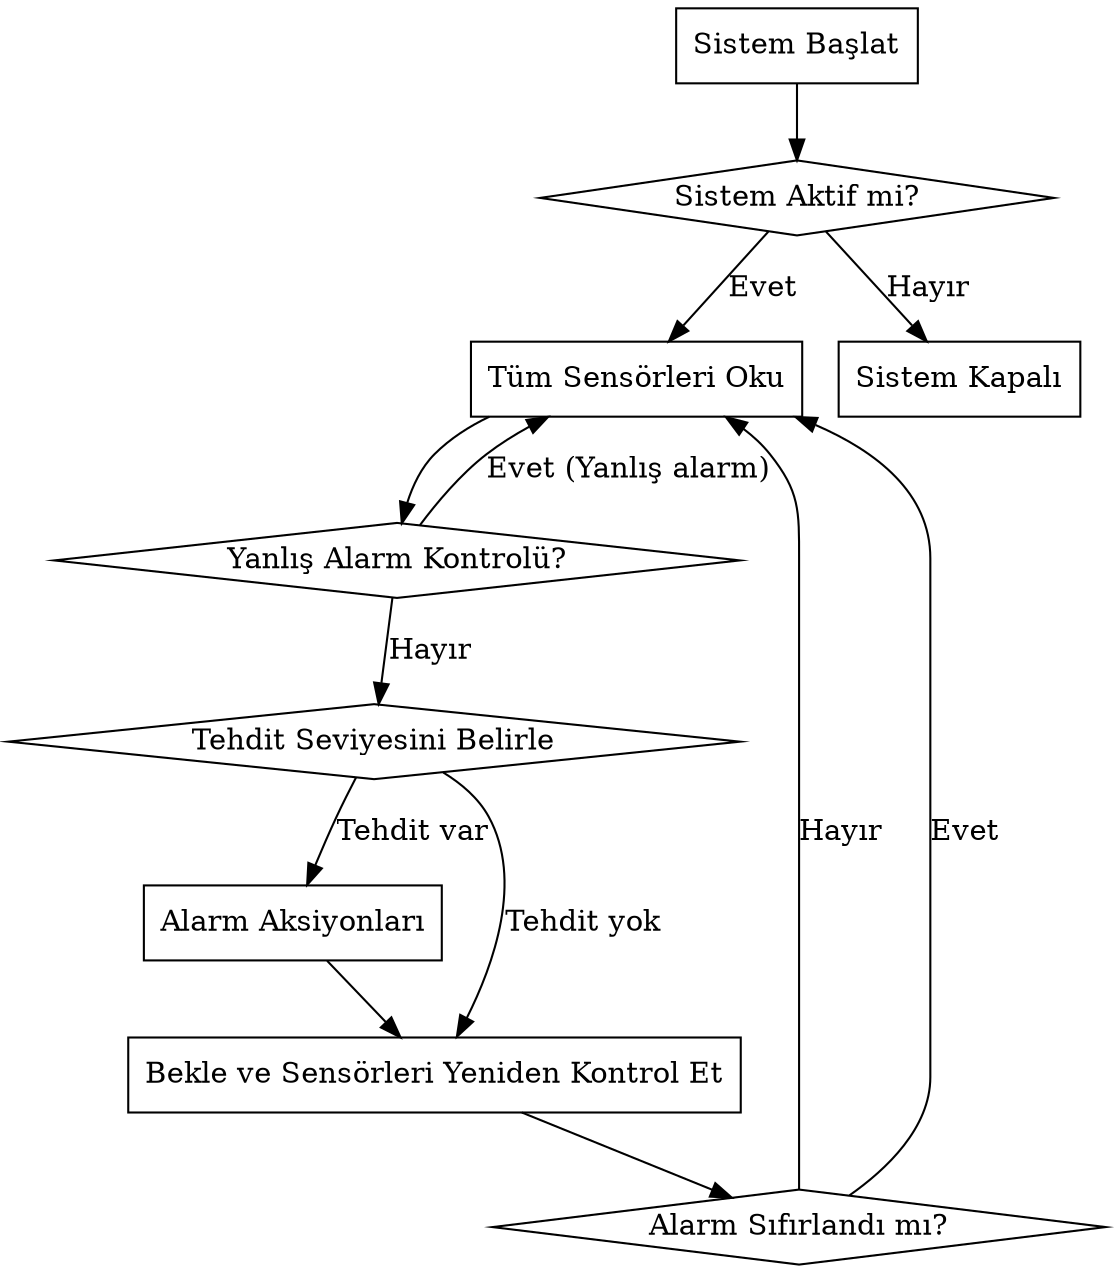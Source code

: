 digraph AkilliEvGuvenlik {
    rankdir=TB;
    node [shape=box];

    Basla [label="Sistem Başlat"];
    SistemAktif [label="Sistem Aktif mi?", shape=diamond];
    SensorOku [label="Tüm Sensörleri Oku"];
    YanlisAlarmKontrol [label="Yanlış Alarm Kontrolü?", shape=diamond];
    TehditSeviyesi [label="Tehdit Seviyesini Belirle", shape=diamond];
    AlarmYonet [label="Alarm Aksiyonları"];
    BekleKontrol [label="Bekle ve Sensörleri Yeniden Kontrol Et"];
    AlarmSifirla [label="Alarm Sıfırlandı mı?", shape=diamond];
    SistemKapali [label="Sistem Kapalı", shape=box];

    # Akış
    Basla -> SistemAktif;
    SistemAktif -> SensorOku [label="Evet"];
    SistemAktif -> SistemKapali [label="Hayır"];
    SensorOku -> YanlisAlarmKontrol;
    YanlisAlarmKontrol -> SensorOku [label="Evet (Yanlış alarm)"];
    YanlisAlarmKontrol -> TehditSeviyesi [label="Hayır"];
    TehditSeviyesi -> AlarmYonet [label="Tehdit var"];
    TehditSeviyesi -> BekleKontrol [label="Tehdit yok"];
    AlarmYonet -> BekleKontrol;
    BekleKontrol -> AlarmSifirla;
    AlarmSifirla -> SensorOku [label="Hayır"];
    AlarmSifirla -> SensorOku [label="Evet"];
}
